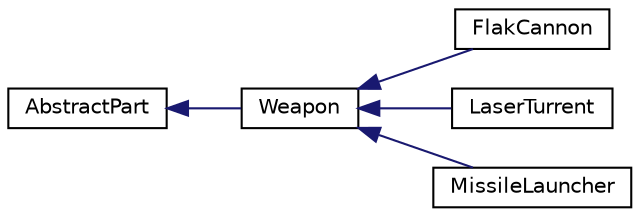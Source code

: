 digraph "Graphical Class Hierarchy"
{
  edge [fontname="Helvetica",fontsize="10",labelfontname="Helvetica",labelfontsize="10"];
  node [fontname="Helvetica",fontsize="10",shape=record];
  rankdir="LR";
  Node0 [label="AbstractPart",height=0.2,width=0.4,color="black", fillcolor="white", style="filled",URL="$classAbstractPart.html"];
  Node0 -> Node1 [dir="back",color="midnightblue",fontsize="10",style="solid",fontname="Helvetica"];
  Node1 [label="Weapon",height=0.2,width=0.4,color="black", fillcolor="white", style="filled",URL="$classWeapon.html"];
  Node1 -> Node2 [dir="back",color="midnightblue",fontsize="10",style="solid",fontname="Helvetica"];
  Node2 [label="FlakCannon",height=0.2,width=0.4,color="black", fillcolor="white", style="filled",URL="$classFlakCannon.html"];
  Node1 -> Node3 [dir="back",color="midnightblue",fontsize="10",style="solid",fontname="Helvetica"];
  Node3 [label="LaserTurrent",height=0.2,width=0.4,color="black", fillcolor="white", style="filled",URL="$classLaserTurrent.html"];
  Node1 -> Node4 [dir="back",color="midnightblue",fontsize="10",style="solid",fontname="Helvetica"];
  Node4 [label="MissileLauncher",height=0.2,width=0.4,color="black", fillcolor="white", style="filled",URL="$classMissileLauncher.html"];
}
